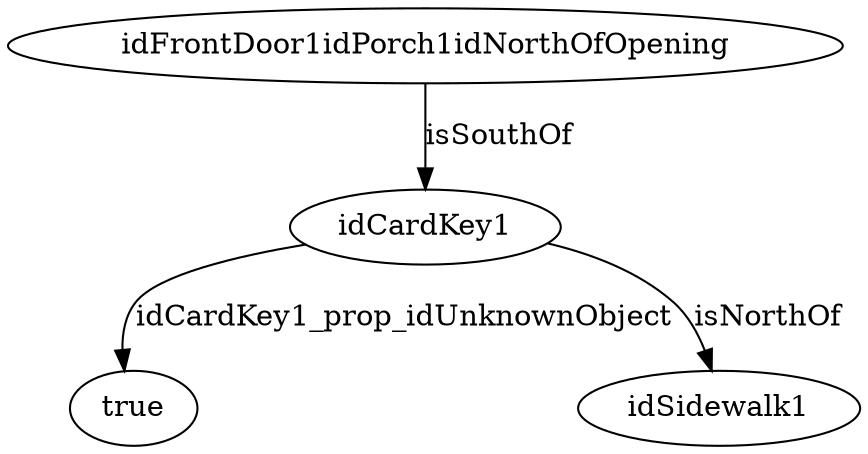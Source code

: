 strict digraph  {
idFrontDoor1idPorch1idNorthOfOpening [node_type=entity_node, root=root];
idCardKey1;
true;
idSidewalk1;
idFrontDoor1idPorch1idNorthOfOpening -> idCardKey1  [edge_type=relationship, label=isSouthOf];
idCardKey1 -> true  [edge_type=property, label=idCardKey1_prop_idUnknownObject];
idCardKey1 -> idSidewalk1  [edge_type=relationship, label=isNorthOf];
}
